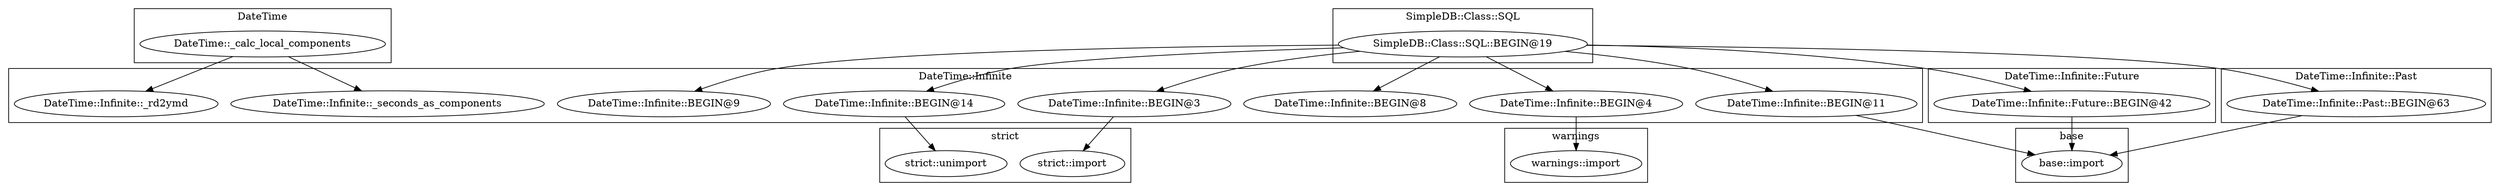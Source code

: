 digraph {
graph [overlap=false]
subgraph cluster_warnings {
	label="warnings";
	"warnings::import";
}
subgraph cluster_base {
	label="base";
	"base::import";
}
subgraph cluster_strict {
	label="strict";
	"strict::import";
	"strict::unimport";
}
subgraph cluster_DateTime_Infinite {
	label="DateTime::Infinite";
	"DateTime::Infinite::_seconds_as_components";
	"DateTime::Infinite::BEGIN@8";
	"DateTime::Infinite::_rd2ymd";
	"DateTime::Infinite::BEGIN@14";
	"DateTime::Infinite::BEGIN@3";
	"DateTime::Infinite::BEGIN@9";
	"DateTime::Infinite::BEGIN@4";
	"DateTime::Infinite::BEGIN@11";
}
subgraph cluster_DateTime_Infinite_Future {
	label="DateTime::Infinite::Future";
	"DateTime::Infinite::Future::BEGIN@42";
}
subgraph cluster_DateTime {
	label="DateTime";
	"DateTime::_calc_local_components";
}
subgraph cluster_SimpleDB_Class_SQL {
	label="SimpleDB::Class::SQL";
	"SimpleDB::Class::SQL::BEGIN@19";
}
subgraph cluster_DateTime_Infinite_Past {
	label="DateTime::Infinite::Past";
	"DateTime::Infinite::Past::BEGIN@63";
}
"SimpleDB::Class::SQL::BEGIN@19" -> "DateTime::Infinite::BEGIN@9";
"SimpleDB::Class::SQL::BEGIN@19" -> "DateTime::Infinite::Past::BEGIN@63";
"SimpleDB::Class::SQL::BEGIN@19" -> "DateTime::Infinite::Future::BEGIN@42";
"DateTime::_calc_local_components" -> "DateTime::Infinite::_rd2ymd";
"SimpleDB::Class::SQL::BEGIN@19" -> "DateTime::Infinite::BEGIN@14";
"SimpleDB::Class::SQL::BEGIN@19" -> "DateTime::Infinite::BEGIN@8";
"DateTime::Infinite::BEGIN@14" -> "strict::unimport";
"SimpleDB::Class::SQL::BEGIN@19" -> "DateTime::Infinite::BEGIN@11";
"DateTime::Infinite::BEGIN@11" -> "base::import";
"DateTime::Infinite::Past::BEGIN@63" -> "base::import";
"DateTime::Infinite::Future::BEGIN@42" -> "base::import";
"DateTime::Infinite::BEGIN@4" -> "warnings::import";
"SimpleDB::Class::SQL::BEGIN@19" -> "DateTime::Infinite::BEGIN@3";
"DateTime::_calc_local_components" -> "DateTime::Infinite::_seconds_as_components";
"DateTime::Infinite::BEGIN@3" -> "strict::import";
"SimpleDB::Class::SQL::BEGIN@19" -> "DateTime::Infinite::BEGIN@4";
}
